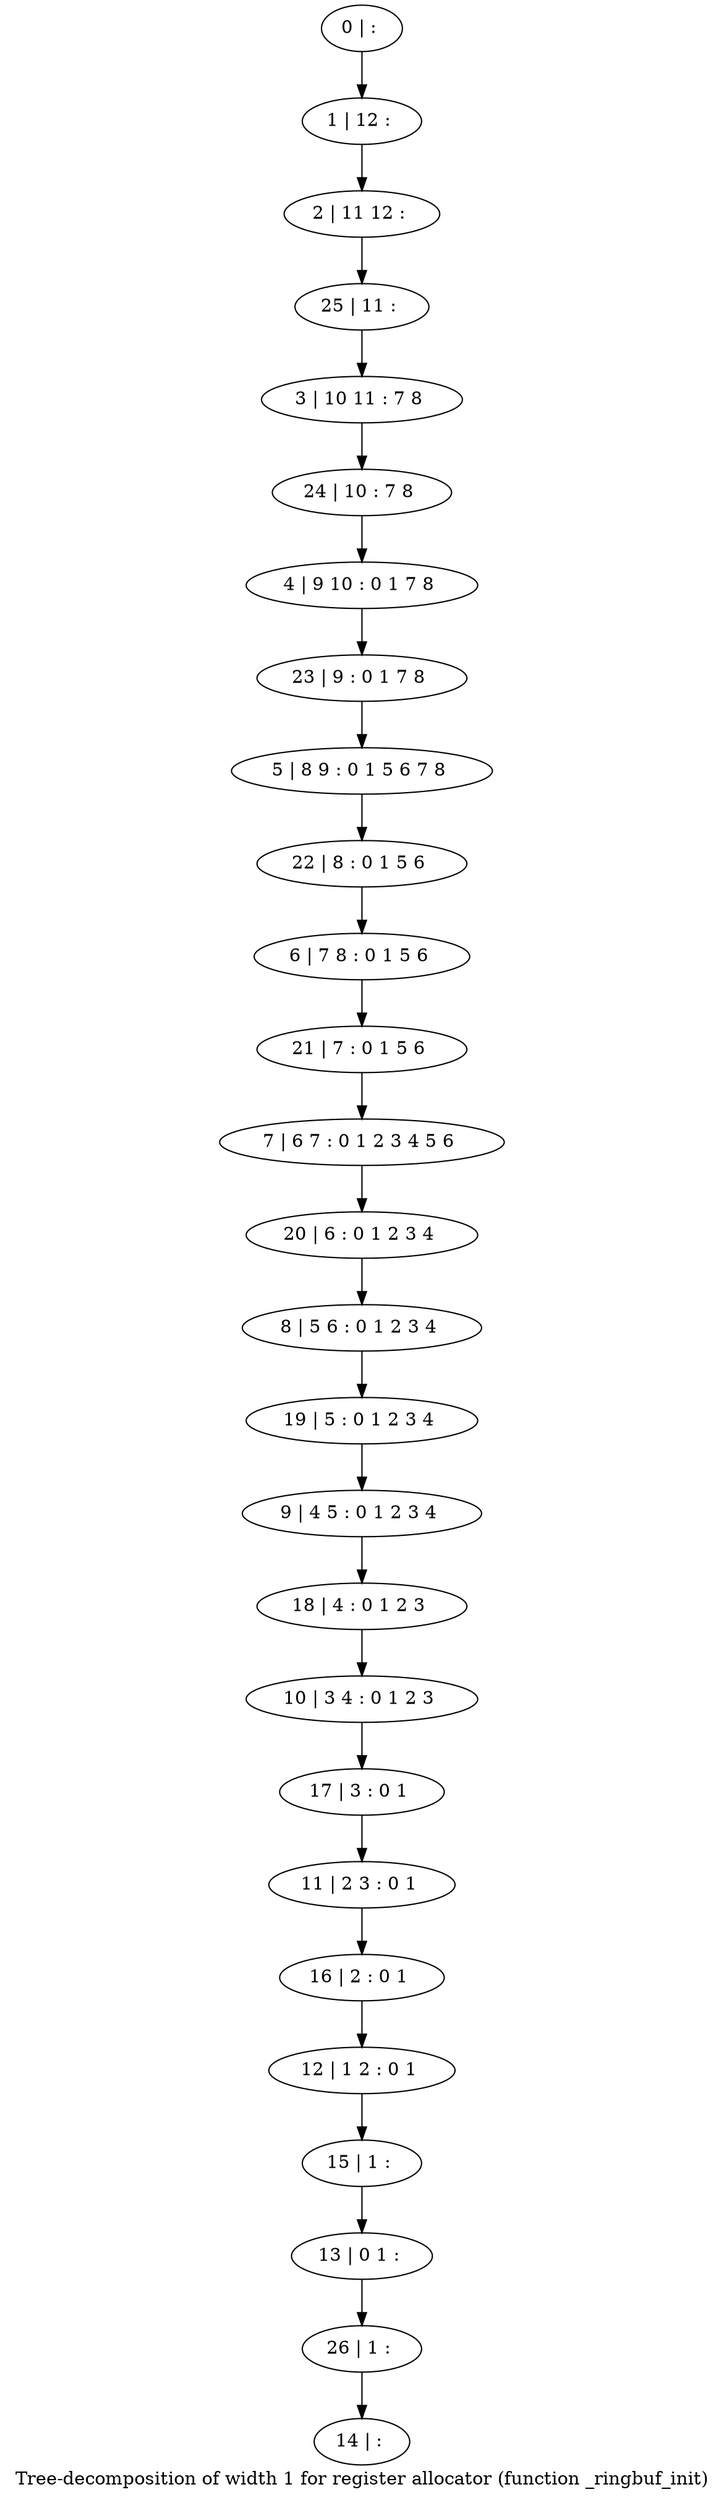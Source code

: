 digraph G {
graph [label="Tree-decomposition of width 1 for register allocator (function _ringbuf_init)"]
0[label="0 | : "];
1[label="1 | 12 : "];
2[label="2 | 11 12 : "];
3[label="3 | 10 11 : 7 8 "];
4[label="4 | 9 10 : 0 1 7 8 "];
5[label="5 | 8 9 : 0 1 5 6 7 8 "];
6[label="6 | 7 8 : 0 1 5 6 "];
7[label="7 | 6 7 : 0 1 2 3 4 5 6 "];
8[label="8 | 5 6 : 0 1 2 3 4 "];
9[label="9 | 4 5 : 0 1 2 3 4 "];
10[label="10 | 3 4 : 0 1 2 3 "];
11[label="11 | 2 3 : 0 1 "];
12[label="12 | 1 2 : 0 1 "];
13[label="13 | 0 1 : "];
14[label="14 | : "];
15[label="15 | 1 : "];
16[label="16 | 2 : 0 1 "];
17[label="17 | 3 : 0 1 "];
18[label="18 | 4 : 0 1 2 3 "];
19[label="19 | 5 : 0 1 2 3 4 "];
20[label="20 | 6 : 0 1 2 3 4 "];
21[label="21 | 7 : 0 1 5 6 "];
22[label="22 | 8 : 0 1 5 6 "];
23[label="23 | 9 : 0 1 7 8 "];
24[label="24 | 10 : 7 8 "];
25[label="25 | 11 : "];
26[label="26 | 1 : "];
0->1 ;
1->2 ;
15->13 ;
12->15 ;
16->12 ;
11->16 ;
17->11 ;
10->17 ;
18->10 ;
9->18 ;
19->9 ;
8->19 ;
20->8 ;
7->20 ;
21->7 ;
6->21 ;
22->6 ;
5->22 ;
23->5 ;
4->23 ;
24->4 ;
3->24 ;
25->3 ;
2->25 ;
26->14 ;
13->26 ;
}
